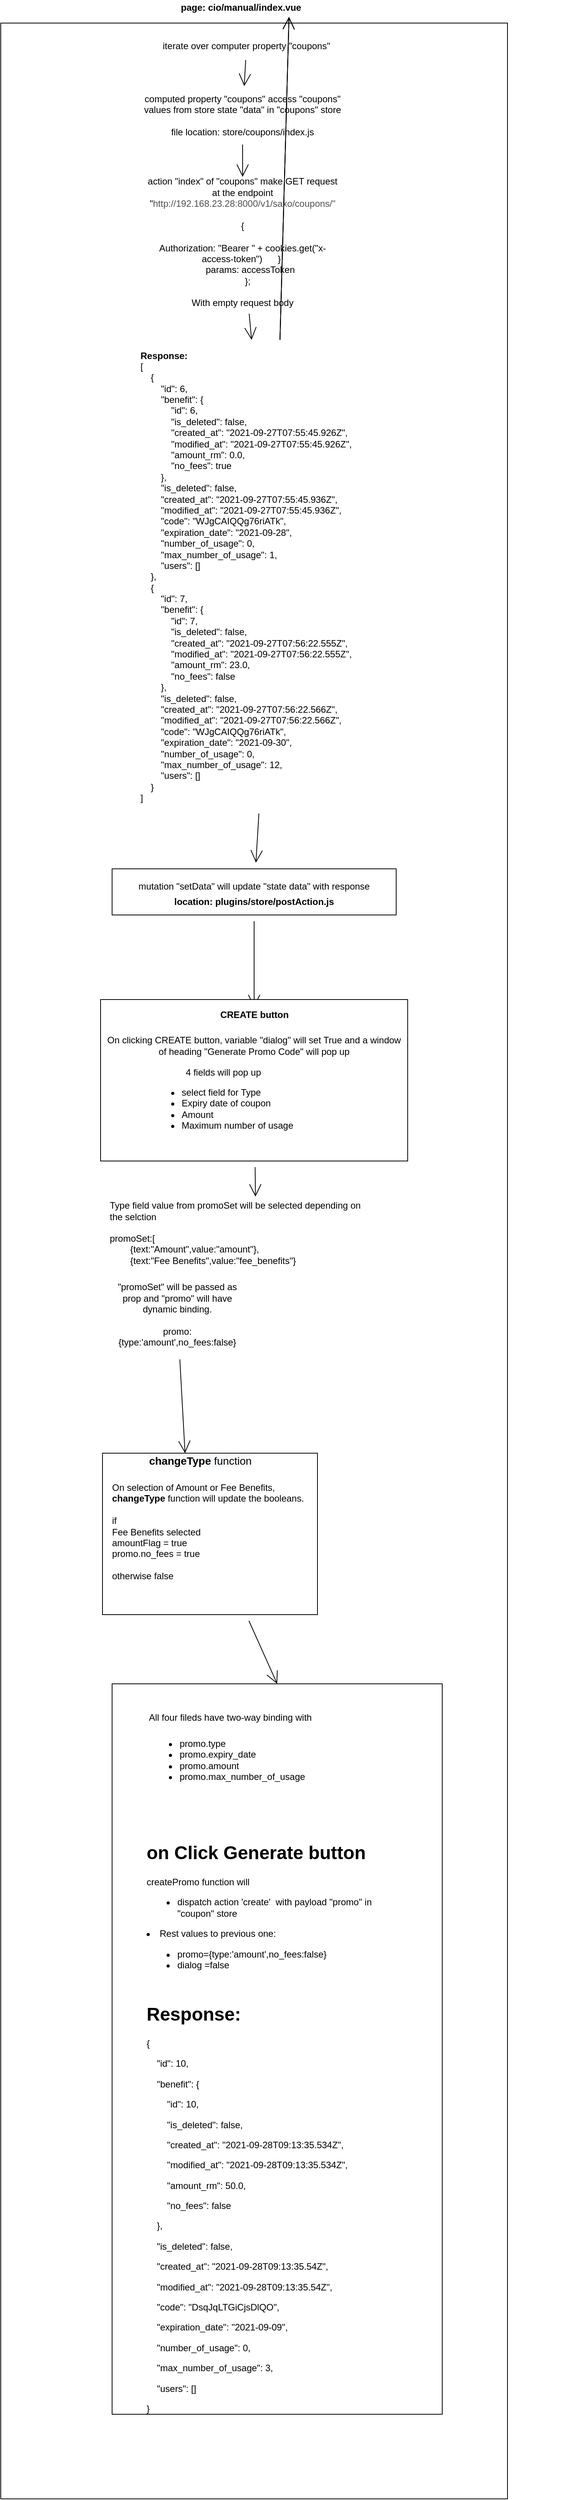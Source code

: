 <mxfile version="15.3.5" type="github">
  <diagram id="a9izbRfq0SU552fFDoHC" name="Page-1">
    <mxGraphModel dx="1061" dy="657" grid="1" gridSize="10" guides="1" tooltips="1" connect="1" arrows="1" fold="1" page="1" pageScale="1" pageWidth="850" pageHeight="1100" math="0" shadow="0">
      <root>
        <mxCell id="0" />
        <mxCell id="1" parent="0" />
        <mxCell id="eP0lufbsr8X0sNE1XfRG-25" value="" style="rounded=0;whiteSpace=wrap;html=1;hachureGap=4;pointerEvents=0;" vertex="1" parent="1">
          <mxGeometry x="140" y="1350" width="540" height="530" as="geometry" />
        </mxCell>
        <mxCell id="eP0lufbsr8X0sNE1XfRG-23" value="" style="rounded=0;whiteSpace=wrap;html=1;hachureGap=4;pointerEvents=0;" vertex="1" parent="1">
          <mxGeometry x="240" y="320" width="370" height="820" as="geometry" />
        </mxCell>
        <mxCell id="eP0lufbsr8X0sNE1XfRG-22" value="" style="rounded=0;whiteSpace=wrap;html=1;hachureGap=4;pointerEvents=0;" vertex="1" parent="1">
          <mxGeometry x="50" y="70" width="660" height="3220" as="geometry" />
        </mxCell>
        <mxCell id="eP0lufbsr8X0sNE1XfRG-1" value="&lt;b&gt;page: cio/manual/index.vue&lt;/b&gt;" style="text;html=1;strokeColor=none;fillColor=none;align=center;verticalAlign=middle;whiteSpace=wrap;rounded=0;hachureGap=4;pointerEvents=0;" vertex="1" parent="1">
          <mxGeometry x="252.5" y="40" width="220" height="20" as="geometry" />
        </mxCell>
        <mxCell id="eP0lufbsr8X0sNE1XfRG-30" style="edgeStyle=none;curved=1;rounded=0;orthogonalLoop=1;jettySize=auto;html=1;endArrow=open;startSize=14;endSize=14;sourcePerimeterSpacing=8;targetPerimeterSpacing=8;" edge="1" parent="1" source="eP0lufbsr8X0sNE1XfRG-2" target="eP0lufbsr8X0sNE1XfRG-4">
          <mxGeometry relative="1" as="geometry" />
        </mxCell>
        <mxCell id="eP0lufbsr8X0sNE1XfRG-2" value="iterate over computer property &quot;coupons&quot;&lt;br&gt;" style="text;html=1;strokeColor=none;fillColor=none;align=center;verticalAlign=middle;whiteSpace=wrap;rounded=0;hachureGap=4;pointerEvents=0;" vertex="1" parent="1">
          <mxGeometry x="240" y="90" width="260" height="20" as="geometry" />
        </mxCell>
        <mxCell id="eP0lufbsr8X0sNE1XfRG-31" style="edgeStyle=none;curved=1;rounded=0;orthogonalLoop=1;jettySize=auto;html=1;entryX=0.5;entryY=0;entryDx=0;entryDy=0;endArrow=open;startSize=14;endSize=14;sourcePerimeterSpacing=8;targetPerimeterSpacing=8;" edge="1" parent="1" source="eP0lufbsr8X0sNE1XfRG-4" target="eP0lufbsr8X0sNE1XfRG-5">
          <mxGeometry relative="1" as="geometry" />
        </mxCell>
        <mxCell id="eP0lufbsr8X0sNE1XfRG-4" value="computed property &quot;coupons&quot; access &quot;coupons&quot; values from store state &quot;data&quot; in &quot;coupons&quot; store&lt;br&gt;&lt;br&gt;file location: store/coupons/index.js" style="text;html=1;strokeColor=none;fillColor=none;align=center;verticalAlign=middle;whiteSpace=wrap;rounded=0;hachureGap=4;pointerEvents=0;" vertex="1" parent="1">
          <mxGeometry x="235" y="160" width="260" height="60" as="geometry" />
        </mxCell>
        <mxCell id="eP0lufbsr8X0sNE1XfRG-32" style="edgeStyle=none;curved=1;rounded=0;orthogonalLoop=1;jettySize=auto;html=1;endArrow=open;startSize=14;endSize=14;sourcePerimeterSpacing=8;targetPerimeterSpacing=8;" edge="1" parent="1" source="eP0lufbsr8X0sNE1XfRG-5" target="eP0lufbsr8X0sNE1XfRG-6">
          <mxGeometry relative="1" as="geometry" />
        </mxCell>
        <mxCell id="eP0lufbsr8X0sNE1XfRG-5" value="action &quot;index&quot; of &quot;coupons&quot; make GET request at the endpoint &quot;&lt;span style=&quot;color: rgb(80 , 80 , 80) ; font-family: &amp;#34;opensans&amp;#34; , &amp;#34;helvetica&amp;#34; , &amp;#34;arial&amp;#34; , sans-serif ; background-color: rgb(255 , 255 , 255)&quot;&gt;http://192.168.23.28:8000/v1/saxo/coupons/&quot;&lt;br&gt;&lt;br&gt;&lt;/span&gt;&lt;div&gt;{&lt;/div&gt;&lt;div&gt;&lt;br&gt;&lt;/div&gt;&lt;div&gt;Authorization: &quot;Bearer &quot; + cookies.get(&quot;x-access-token&quot;)&amp;nbsp; &amp;nbsp; &amp;nbsp; },&lt;/div&gt;&lt;div&gt;&amp;nbsp; &amp;nbsp; &amp;nbsp; params: accessToken&lt;/div&gt;&lt;div&gt;&amp;nbsp; &amp;nbsp; };&lt;/div&gt;&lt;div&gt;&lt;br&gt;&lt;/div&gt;&lt;div&gt;With empty request body&lt;/div&gt;" style="text;html=1;strokeColor=none;fillColor=none;align=center;verticalAlign=middle;whiteSpace=wrap;rounded=0;hachureGap=4;pointerEvents=0;" vertex="1" parent="1">
          <mxGeometry x="235" y="270" width="260" height="170" as="geometry" />
        </mxCell>
        <mxCell id="eP0lufbsr8X0sNE1XfRG-33" style="edgeStyle=none;curved=1;rounded=0;orthogonalLoop=1;jettySize=auto;html=1;endArrow=open;startSize=14;endSize=14;sourcePerimeterSpacing=8;targetPerimeterSpacing=8;" edge="1" parent="1" source="eP0lufbsr8X0sNE1XfRG-6" target="eP0lufbsr8X0sNE1XfRG-22">
          <mxGeometry relative="1" as="geometry" />
        </mxCell>
        <mxCell id="eP0lufbsr8X0sNE1XfRG-34" style="edgeStyle=none;curved=1;rounded=0;orthogonalLoop=1;jettySize=auto;html=1;endArrow=open;startSize=14;endSize=14;sourcePerimeterSpacing=8;targetPerimeterSpacing=8;" edge="1" parent="1" source="eP0lufbsr8X0sNE1XfRG-6" target="eP0lufbsr8X0sNE1XfRG-22">
          <mxGeometry relative="1" as="geometry" />
        </mxCell>
        <mxCell id="eP0lufbsr8X0sNE1XfRG-35" style="edgeStyle=none;curved=1;rounded=0;orthogonalLoop=1;jettySize=auto;html=1;endArrow=open;startSize=14;endSize=14;sourcePerimeterSpacing=8;targetPerimeterSpacing=8;" edge="1" parent="1" source="eP0lufbsr8X0sNE1XfRG-6" target="eP0lufbsr8X0sNE1XfRG-22">
          <mxGeometry relative="1" as="geometry" />
        </mxCell>
        <mxCell id="eP0lufbsr8X0sNE1XfRG-37" style="edgeStyle=none;curved=1;rounded=0;orthogonalLoop=1;jettySize=auto;html=1;endArrow=open;startSize=14;endSize=14;sourcePerimeterSpacing=8;targetPerimeterSpacing=8;" edge="1" parent="1" source="eP0lufbsr8X0sNE1XfRG-6" target="eP0lufbsr8X0sNE1XfRG-24">
          <mxGeometry relative="1" as="geometry" />
        </mxCell>
        <mxCell id="eP0lufbsr8X0sNE1XfRG-6" value="&lt;b&gt;Response:&lt;/b&gt;&lt;br&gt;&lt;div&gt;[&lt;/div&gt;&lt;div&gt;&amp;nbsp; &amp;nbsp; {&lt;/div&gt;&lt;div&gt;&amp;nbsp; &amp;nbsp; &amp;nbsp; &amp;nbsp; &quot;id&quot;: 6,&lt;/div&gt;&lt;div&gt;&amp;nbsp; &amp;nbsp; &amp;nbsp; &amp;nbsp; &quot;benefit&quot;: {&lt;/div&gt;&lt;div&gt;&amp;nbsp; &amp;nbsp; &amp;nbsp; &amp;nbsp; &amp;nbsp; &amp;nbsp; &quot;id&quot;: 6,&lt;/div&gt;&lt;div&gt;&amp;nbsp; &amp;nbsp; &amp;nbsp; &amp;nbsp; &amp;nbsp; &amp;nbsp; &quot;is_deleted&quot;: false,&lt;/div&gt;&lt;div&gt;&amp;nbsp; &amp;nbsp; &amp;nbsp; &amp;nbsp; &amp;nbsp; &amp;nbsp; &quot;created_at&quot;: &quot;2021-09-27T07:55:45.926Z&quot;,&lt;/div&gt;&lt;div&gt;&amp;nbsp; &amp;nbsp; &amp;nbsp; &amp;nbsp; &amp;nbsp; &amp;nbsp; &quot;modified_at&quot;: &quot;2021-09-27T07:55:45.926Z&quot;,&lt;/div&gt;&lt;div&gt;&amp;nbsp; &amp;nbsp; &amp;nbsp; &amp;nbsp; &amp;nbsp; &amp;nbsp; &quot;amount_rm&quot;: 0.0,&lt;/div&gt;&lt;div&gt;&amp;nbsp; &amp;nbsp; &amp;nbsp; &amp;nbsp; &amp;nbsp; &amp;nbsp; &quot;no_fees&quot;: true&lt;/div&gt;&lt;div&gt;&amp;nbsp; &amp;nbsp; &amp;nbsp; &amp;nbsp; },&lt;/div&gt;&lt;div&gt;&amp;nbsp; &amp;nbsp; &amp;nbsp; &amp;nbsp; &quot;is_deleted&quot;: false,&lt;/div&gt;&lt;div&gt;&amp;nbsp; &amp;nbsp; &amp;nbsp; &amp;nbsp; &quot;created_at&quot;: &quot;2021-09-27T07:55:45.936Z&quot;,&lt;/div&gt;&lt;div&gt;&amp;nbsp; &amp;nbsp; &amp;nbsp; &amp;nbsp; &quot;modified_at&quot;: &quot;2021-09-27T07:55:45.936Z&quot;,&lt;/div&gt;&lt;div&gt;&amp;nbsp; &amp;nbsp; &amp;nbsp; &amp;nbsp; &quot;code&quot;: &quot;WJgCAIQQg76riATk&quot;,&lt;/div&gt;&lt;div&gt;&amp;nbsp; &amp;nbsp; &amp;nbsp; &amp;nbsp; &quot;expiration_date&quot;: &quot;2021-09-28&quot;,&lt;/div&gt;&lt;div&gt;&amp;nbsp; &amp;nbsp; &amp;nbsp; &amp;nbsp; &quot;number_of_usage&quot;: 0,&lt;/div&gt;&lt;div&gt;&amp;nbsp; &amp;nbsp; &amp;nbsp; &amp;nbsp; &quot;max_number_of_usage&quot;: 1,&lt;/div&gt;&lt;div&gt;&amp;nbsp; &amp;nbsp; &amp;nbsp; &amp;nbsp; &quot;users&quot;: []&lt;/div&gt;&lt;div&gt;&amp;nbsp; &amp;nbsp; },&lt;/div&gt;&lt;div&gt;&amp;nbsp; &amp;nbsp; {&lt;/div&gt;&lt;div&gt;&amp;nbsp; &amp;nbsp; &amp;nbsp; &amp;nbsp; &quot;id&quot;: 7,&lt;/div&gt;&lt;div&gt;&amp;nbsp; &amp;nbsp; &amp;nbsp; &amp;nbsp; &quot;benefit&quot;: {&lt;/div&gt;&lt;div&gt;&amp;nbsp; &amp;nbsp; &amp;nbsp; &amp;nbsp; &amp;nbsp; &amp;nbsp; &quot;id&quot;: 7,&lt;/div&gt;&lt;div&gt;&amp;nbsp; &amp;nbsp; &amp;nbsp; &amp;nbsp; &amp;nbsp; &amp;nbsp; &quot;is_deleted&quot;: false,&lt;/div&gt;&lt;div&gt;&amp;nbsp; &amp;nbsp; &amp;nbsp; &amp;nbsp; &amp;nbsp; &amp;nbsp; &quot;created_at&quot;: &quot;2021-09-27T07:56:22.555Z&quot;,&lt;/div&gt;&lt;div&gt;&amp;nbsp; &amp;nbsp; &amp;nbsp; &amp;nbsp; &amp;nbsp; &amp;nbsp; &quot;modified_at&quot;: &quot;2021-09-27T07:56:22.555Z&quot;,&lt;/div&gt;&lt;div&gt;&amp;nbsp; &amp;nbsp; &amp;nbsp; &amp;nbsp; &amp;nbsp; &amp;nbsp; &quot;amount_rm&quot;: 23.0,&lt;/div&gt;&lt;div&gt;&amp;nbsp; &amp;nbsp; &amp;nbsp; &amp;nbsp; &amp;nbsp; &amp;nbsp; &quot;no_fees&quot;: false&lt;/div&gt;&lt;div&gt;&amp;nbsp; &amp;nbsp; &amp;nbsp; &amp;nbsp; },&lt;/div&gt;&lt;div&gt;&amp;nbsp; &amp;nbsp; &amp;nbsp; &amp;nbsp; &quot;is_deleted&quot;: false,&lt;/div&gt;&lt;div&gt;&amp;nbsp; &amp;nbsp; &amp;nbsp; &amp;nbsp; &quot;created_at&quot;: &quot;2021-09-27T07:56:22.566Z&quot;,&lt;/div&gt;&lt;div&gt;&amp;nbsp; &amp;nbsp; &amp;nbsp; &amp;nbsp; &quot;modified_at&quot;: &quot;2021-09-27T07:56:22.566Z&quot;,&lt;/div&gt;&lt;div&gt;&amp;nbsp; &amp;nbsp; &amp;nbsp; &amp;nbsp; &quot;code&quot;: &quot;WJgCAIQQg76riATk&quot;,&lt;/div&gt;&lt;div&gt;&amp;nbsp; &amp;nbsp; &amp;nbsp; &amp;nbsp; &quot;expiration_date&quot;: &quot;2021-09-30&quot;,&lt;/div&gt;&lt;div&gt;&amp;nbsp; &amp;nbsp; &amp;nbsp; &amp;nbsp; &quot;number_of_usage&quot;: 0,&lt;/div&gt;&lt;div&gt;&amp;nbsp; &amp;nbsp; &amp;nbsp; &amp;nbsp; &quot;max_number_of_usage&quot;: 12,&lt;/div&gt;&lt;div&gt;&amp;nbsp; &amp;nbsp; &amp;nbsp; &amp;nbsp; &quot;users&quot;: []&lt;/div&gt;&lt;div&gt;&amp;nbsp; &amp;nbsp; }&lt;/div&gt;&lt;div&gt;]&lt;/div&gt;" style="text;html=1;strokeColor=none;fillColor=none;align=left;verticalAlign=middle;whiteSpace=wrap;rounded=0;hachureGap=4;pointerEvents=0;" vertex="1" parent="1">
          <mxGeometry x="230" y="490" width="350" height="600" as="geometry" />
        </mxCell>
        <mxCell id="eP0lufbsr8X0sNE1XfRG-7" value="&lt;div style=&quot;text-align: left&quot;&gt;&lt;br&gt;&lt;/div&gt;" style="text;html=1;strokeColor=none;fillColor=none;align=center;verticalAlign=middle;whiteSpace=wrap;rounded=0;hachureGap=4;pointerEvents=0;" vertex="1" parent="1">
          <mxGeometry x="620" y="330" width="160" height="170" as="geometry" />
        </mxCell>
        <mxCell id="eP0lufbsr8X0sNE1XfRG-11" value="promoSet:[&lt;br&gt;&amp;nbsp; &amp;nbsp; &amp;nbsp; &amp;nbsp; {text:&quot;Amount&quot;,value:&quot;amount&quot;},&lt;br&gt;&amp;nbsp; &amp;nbsp; &amp;nbsp; &amp;nbsp; {text:&quot;Fee Benefits&quot;,value:&quot;fee_benefits&quot;}" style="text;html=1;strokeColor=none;fillColor=none;align=left;verticalAlign=middle;whiteSpace=wrap;rounded=0;hachureGap=4;pointerEvents=0;" vertex="1" parent="1">
          <mxGeometry x="190" y="1610" width="260" height="110" as="geometry" />
        </mxCell>
        <mxCell id="eP0lufbsr8X0sNE1XfRG-42" style="edgeStyle=none;curved=1;rounded=0;orthogonalLoop=1;jettySize=auto;html=1;entryX=0;entryY=0;entryDx=0;entryDy=0;endArrow=open;startSize=14;endSize=14;sourcePerimeterSpacing=8;targetPerimeterSpacing=8;" edge="1" parent="1" source="eP0lufbsr8X0sNE1XfRG-13" target="eP0lufbsr8X0sNE1XfRG-41">
          <mxGeometry relative="1" as="geometry" />
        </mxCell>
        <mxCell id="eP0lufbsr8X0sNE1XfRG-13" value="&lt;span style=&quot;text-align: left&quot;&gt;&quot;promoSet&quot; will be passed as prop and &quot;promo&quot; will have dynamic binding.&lt;/span&gt;&lt;br style=&quot;text-align: left&quot;&gt;&lt;br&gt;promo:{type:&#39;amount&#39;,no_fees:false}" style="text;html=1;strokeColor=none;fillColor=none;align=center;verticalAlign=middle;whiteSpace=wrap;rounded=0;hachureGap=4;pointerEvents=0;" vertex="1" parent="1">
          <mxGeometry x="190" y="1700" width="180" height="100" as="geometry" />
        </mxCell>
        <mxCell id="eP0lufbsr8X0sNE1XfRG-39" style="edgeStyle=none;curved=1;rounded=0;orthogonalLoop=1;jettySize=auto;html=1;entryX=0.5;entryY=0;entryDx=0;entryDy=0;endArrow=open;startSize=14;endSize=14;sourcePerimeterSpacing=8;targetPerimeterSpacing=8;" edge="1" parent="1" source="eP0lufbsr8X0sNE1XfRG-24" target="eP0lufbsr8X0sNE1XfRG-38">
          <mxGeometry relative="1" as="geometry" />
        </mxCell>
        <mxCell id="eP0lufbsr8X0sNE1XfRG-24" value="" style="rounded=0;whiteSpace=wrap;html=1;hachureGap=4;pointerEvents=0;" vertex="1" parent="1">
          <mxGeometry x="195" y="1170" width="370" height="60" as="geometry" />
        </mxCell>
        <mxCell id="eP0lufbsr8X0sNE1XfRG-8" value="mutation &quot;setData&quot; will update &quot;state data&quot; with response" style="text;html=1;strokeColor=none;fillColor=none;align=center;verticalAlign=middle;whiteSpace=wrap;rounded=0;hachureGap=4;pointerEvents=0;" vertex="1" parent="1">
          <mxGeometry x="185" y="1183" width="390" height="20" as="geometry" />
        </mxCell>
        <mxCell id="eP0lufbsr8X0sNE1XfRG-43" style="edgeStyle=none;curved=1;rounded=0;orthogonalLoop=1;jettySize=auto;html=1;entryX=0.5;entryY=0;entryDx=0;entryDy=0;endArrow=open;startSize=14;endSize=14;sourcePerimeterSpacing=8;targetPerimeterSpacing=8;" edge="1" parent="1" source="eP0lufbsr8X0sNE1XfRG-26" target="eP0lufbsr8X0sNE1XfRG-27">
          <mxGeometry relative="1" as="geometry" />
        </mxCell>
        <mxCell id="eP0lufbsr8X0sNE1XfRG-26" value="" style="rounded=0;whiteSpace=wrap;html=1;hachureGap=4;pointerEvents=0;" vertex="1" parent="1">
          <mxGeometry x="182.5" y="1930" width="280" height="210" as="geometry" />
        </mxCell>
        <mxCell id="eP0lufbsr8X0sNE1XfRG-14" value="&lt;br&gt;&lt;div&gt;On selection of Amount or Fee&amp;nbsp;Benefits, &lt;b&gt;changeType&lt;/b&gt; function will update the booleans.&lt;/div&gt;&lt;div&gt;&lt;span&gt;&lt;br&gt;&lt;/span&gt;&lt;/div&gt;&lt;div&gt;&lt;span&gt;if&amp;nbsp;&lt;/span&gt;&lt;/div&gt;Fee Benefits selected&lt;div&gt;&lt;span&gt;amountFlag = true&lt;/span&gt;&lt;/div&gt;&lt;div&gt;promo.no_fees = true&lt;/div&gt;&lt;div&gt;&lt;br&gt;&lt;/div&gt;&lt;div&gt;otherwise false&lt;/div&gt;" style="text;html=1;strokeColor=none;fillColor=none;align=left;verticalAlign=middle;whiteSpace=wrap;rounded=0;hachureGap=4;pointerEvents=0;" vertex="1" parent="1">
          <mxGeometry x="192.5" y="1940" width="280" height="170" as="geometry" />
        </mxCell>
        <mxCell id="eP0lufbsr8X0sNE1XfRG-27" value="" style="rounded=0;whiteSpace=wrap;html=1;hachureGap=4;pointerEvents=0;" vertex="1" parent="1">
          <mxGeometry x="195" y="2230" width="430" height="950" as="geometry" />
        </mxCell>
        <mxCell id="eP0lufbsr8X0sNE1XfRG-17" value="&lt;h1&gt;&lt;span style=&quot;font-size: 12px ; font-weight: normal&quot;&gt;All four fileds have two-way binding with&lt;/span&gt;&lt;br&gt;&lt;/h1&gt;&lt;p&gt;&lt;/p&gt;&lt;ul&gt;&lt;li&gt;promo.type&lt;/li&gt;&lt;li&gt;promo.expiry_date&lt;/li&gt;&lt;li&gt;promo.amount&lt;br&gt;&lt;/li&gt;&lt;li&gt;promo.max_number_of_usage&lt;br&gt;&lt;/li&gt;&lt;/ul&gt;&lt;p&gt;&lt;/p&gt;" style="text;html=1;strokeColor=none;fillColor=none;spacing=5;spacingTop=-20;whiteSpace=wrap;overflow=hidden;rounded=0;hachureGap=4;pointerEvents=0;" vertex="1" parent="1">
          <mxGeometry x="237.5" y="2250" width="250" height="160" as="geometry" />
        </mxCell>
        <mxCell id="eP0lufbsr8X0sNE1XfRG-18" value="&lt;h1&gt;on Click Generate button&lt;/h1&gt;&lt;p&gt;createPromo function will&lt;br&gt;&lt;/p&gt;&lt;p&gt;&lt;/p&gt;&lt;ul&gt;&lt;li&gt;dispatch action &#39;create&#39;&amp;nbsp; with payload &quot;promo&quot; in &quot;coupon&quot; store&lt;br&gt;&lt;/li&gt;&lt;/ul&gt;&lt;p&gt;&lt;/p&gt;&lt;li&gt;Rest values to previous one:&lt;/li&gt;&lt;ul&gt;&lt;li&gt;promo={type:&#39;amount&#39;,no_fees:false}&lt;/li&gt;&lt;li&gt;dialog =false&lt;br&gt;&lt;/li&gt;&lt;/ul&gt;" style="text;html=1;strokeColor=none;fillColor=none;spacing=5;spacingTop=-20;whiteSpace=wrap;overflow=hidden;rounded=0;hachureGap=4;pointerEvents=0;" vertex="1" parent="1">
          <mxGeometry x="235" y="2430" width="325" height="200" as="geometry" />
        </mxCell>
        <mxCell id="eP0lufbsr8X0sNE1XfRG-40" style="edgeStyle=none;curved=1;rounded=0;orthogonalLoop=1;jettySize=auto;html=1;entryX=0.581;entryY=0.033;entryDx=0;entryDy=0;entryPerimeter=0;endArrow=open;startSize=14;endSize=14;sourcePerimeterSpacing=8;targetPerimeterSpacing=8;" edge="1" parent="1" source="eP0lufbsr8X0sNE1XfRG-29" target="eP0lufbsr8X0sNE1XfRG-12">
          <mxGeometry relative="1" as="geometry" />
        </mxCell>
        <mxCell id="eP0lufbsr8X0sNE1XfRG-29" value="" style="rounded=0;whiteSpace=wrap;html=1;hachureGap=4;pointerEvents=0;" vertex="1" parent="1">
          <mxGeometry x="180" y="1340" width="400" height="210" as="geometry" />
        </mxCell>
        <mxCell id="eP0lufbsr8X0sNE1XfRG-19" value="&lt;h1&gt;Response:&lt;/h1&gt;&lt;p&gt;{&lt;/p&gt;&lt;p&gt;&amp;nbsp; &amp;nbsp; &quot;id&quot;: 10,&lt;/p&gt;&lt;p&gt;&amp;nbsp; &amp;nbsp; &quot;benefit&quot;: {&lt;/p&gt;&lt;p&gt;&amp;nbsp; &amp;nbsp; &amp;nbsp; &amp;nbsp; &quot;id&quot;: 10,&lt;/p&gt;&lt;p&gt;&amp;nbsp; &amp;nbsp; &amp;nbsp; &amp;nbsp; &quot;is_deleted&quot;: false,&lt;/p&gt;&lt;p&gt;&amp;nbsp; &amp;nbsp; &amp;nbsp; &amp;nbsp; &quot;created_at&quot;: &quot;2021-09-28T09:13:35.534Z&quot;,&lt;/p&gt;&lt;p&gt;&amp;nbsp; &amp;nbsp; &amp;nbsp; &amp;nbsp; &quot;modified_at&quot;: &quot;2021-09-28T09:13:35.534Z&quot;,&lt;/p&gt;&lt;p&gt;&amp;nbsp; &amp;nbsp; &amp;nbsp; &amp;nbsp; &quot;amount_rm&quot;: 50.0,&lt;/p&gt;&lt;p&gt;&amp;nbsp; &amp;nbsp; &amp;nbsp; &amp;nbsp; &quot;no_fees&quot;: false&lt;/p&gt;&lt;p&gt;&amp;nbsp; &amp;nbsp; },&lt;/p&gt;&lt;p&gt;&amp;nbsp; &amp;nbsp; &quot;is_deleted&quot;: false,&lt;/p&gt;&lt;p&gt;&amp;nbsp; &amp;nbsp; &quot;created_at&quot;: &quot;2021-09-28T09:13:35.54Z&quot;,&lt;/p&gt;&lt;p&gt;&amp;nbsp; &amp;nbsp; &quot;modified_at&quot;: &quot;2021-09-28T09:13:35.54Z&quot;,&lt;/p&gt;&lt;p&gt;&amp;nbsp; &amp;nbsp; &quot;code&quot;: &quot;DsqJqLTGiCjsDlQO&quot;,&lt;/p&gt;&lt;p&gt;&amp;nbsp; &amp;nbsp; &quot;expiration_date&quot;: &quot;2021-09-09&quot;,&lt;/p&gt;&lt;p&gt;&amp;nbsp; &amp;nbsp; &quot;number_of_usage&quot;: 0,&lt;/p&gt;&lt;p&gt;&amp;nbsp; &amp;nbsp; &quot;max_number_of_usage&quot;: 3,&lt;/p&gt;&lt;p&gt;&amp;nbsp; &amp;nbsp; &quot;users&quot;: []&lt;/p&gt;&lt;p&gt;}&lt;/p&gt;" style="text;html=1;strokeColor=none;fillColor=none;spacing=5;spacingTop=-20;whiteSpace=wrap;overflow=hidden;rounded=0;hachureGap=4;pointerEvents=0;" vertex="1" parent="1">
          <mxGeometry x="235" y="2640" width="340" height="550" as="geometry" />
        </mxCell>
        <mxCell id="eP0lufbsr8X0sNE1XfRG-28" value="&lt;b&gt;location: plugins/store/postAction.js&lt;/b&gt;" style="text;html=1;strokeColor=none;fillColor=none;align=center;verticalAlign=middle;whiteSpace=wrap;rounded=0;hachureGap=4;pointerEvents=0;" vertex="1" parent="1">
          <mxGeometry x="185" y="1203" width="390" height="20" as="geometry" />
        </mxCell>
        <mxCell id="eP0lufbsr8X0sNE1XfRG-10" value="4 fields will pop up&lt;br&gt;&lt;ul&gt;&lt;li style=&quot;text-align: left&quot;&gt;select field for Type&lt;/li&gt;&lt;li style=&quot;text-align: left&quot;&gt;Expiry date of coupon&lt;/li&gt;&lt;li style=&quot;text-align: left&quot;&gt;Amount&lt;/li&gt;&lt;li style=&quot;text-align: left&quot;&gt;Maximum number of usage&amp;nbsp;&lt;/li&gt;&lt;/ul&gt;" style="text;html=1;strokeColor=none;fillColor=none;align=center;verticalAlign=middle;whiteSpace=wrap;rounded=0;hachureGap=4;pointerEvents=0;" vertex="1" parent="1">
          <mxGeometry x="150" y="1430" width="380" height="90" as="geometry" />
        </mxCell>
        <mxCell id="eP0lufbsr8X0sNE1XfRG-12" value="Type field value from promoSet will be selected depending on the selction&amp;nbsp;" style="text;html=1;strokeColor=none;fillColor=none;align=left;verticalAlign=middle;whiteSpace=wrap;rounded=0;hachureGap=4;pointerEvents=0;" vertex="1" parent="1">
          <mxGeometry x="190" y="1595" width="330" height="40" as="geometry" />
        </mxCell>
        <mxCell id="eP0lufbsr8X0sNE1XfRG-9" value="On clicking CREATE button, variable &quot;dialog&quot; will set True and a window of heading &quot;Generate Promo Code&quot; will pop up" style="text;html=1;strokeColor=none;fillColor=none;align=center;verticalAlign=middle;whiteSpace=wrap;rounded=0;hachureGap=4;pointerEvents=0;" vertex="1" parent="1">
          <mxGeometry x="185" y="1370" width="390" height="60" as="geometry" />
        </mxCell>
        <mxCell id="eP0lufbsr8X0sNE1XfRG-38" value="&lt;span style=&quot;color: rgb(0, 0, 0); font-family: helvetica; font-size: 12px; font-style: normal; letter-spacing: normal; text-align: center; text-indent: 0px; text-transform: none; word-spacing: 0px; background-color: rgb(248, 249, 250); display: inline; float: none;&quot;&gt;CREATE button&lt;/span&gt;" style="text;html=1;strokeColor=none;fillColor=none;align=center;verticalAlign=middle;whiteSpace=wrap;rounded=0;hachureGap=4;pointerEvents=0;fontStyle=1" vertex="1" parent="1">
          <mxGeometry x="316.5" y="1350" width="127" height="20" as="geometry" />
        </mxCell>
        <mxCell id="eP0lufbsr8X0sNE1XfRG-41" value="&lt;font style=&quot;font-size: 14px&quot;&gt;&lt;b style=&quot;color: rgb(0 , 0 , 0) ; font-family: &amp;#34;helvetica&amp;#34; ; font-style: normal ; letter-spacing: normal ; text-align: left ; text-indent: 0px ; text-transform: none ; word-spacing: 0px ; background-color: rgb(248 , 249 , 250)&quot;&gt;changeType&lt;/b&gt;&lt;span style=&quot;color: rgb(0 , 0 , 0) ; font-family: &amp;#34;helvetica&amp;#34; ; font-style: normal ; font-weight: 400 ; letter-spacing: normal ; text-align: left ; text-indent: 0px ; text-transform: none ; word-spacing: 0px ; background-color: rgb(248 , 249 , 250) ; display: inline ; float: none&quot;&gt;&amp;nbsp;function&lt;/span&gt;&lt;/font&gt;" style="text;html=1;strokeColor=none;fillColor=none;align=center;verticalAlign=middle;whiteSpace=wrap;rounded=0;hachureGap=4;pointerEvents=0;" vertex="1" parent="1">
          <mxGeometry x="290" y="1930" width="40" height="20" as="geometry" />
        </mxCell>
      </root>
    </mxGraphModel>
  </diagram>
</mxfile>
